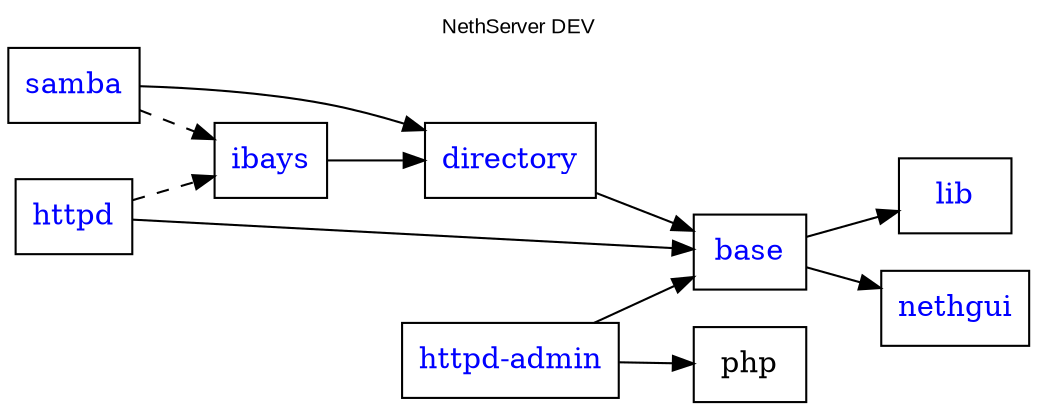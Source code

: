 digraph DEV {
    rankdir = "LR"; compound = true; concentrate = true; fontname = "Arial"; fontnames="svg"; fontsize=10.0; label="NethServer DEV"; labelloc = "t"
    node [shape=rect];
    httpd_admin [fontcolor=blue,label="httpd-admin",URL="http://dev.nethesis.it/projects/nethserver-httpd-admin"];
    base [fontcolor=blue,URL="http://dev.nethesis.it/projects/nethserver-base"];
    directory [fontcolor=blue,URL="http://dev.nethesis.it/projects/nethserver-directory"];    
    samba [fontcolor=blue,URL="http://dev.nethesis.it/projects/nethserver-samba"];    
    ibays [fontcolor=blue,URL="http://dev.nethesis.it/projects/nethserver-ibays"];    
    lib [fontcolor=blue,URL="http://dev.nethesis.it/projects/nethserver-lib"];    
    httpd [fontcolor=blue,URL="http://dev.nethesis.it/projects/nethserver-httpd"];    
    nethgui [fontcolor=blue,URL="http://dev.nethesis.it/projects/nethgui"];    
            
    base -> lib
    base -> nethgui
#    ssh -> base
    directory -> base
    samba -> directory
    ibays -> directory
    httpd -> base
#    hosts -> base
    httpd_admin -> php
    httpd_admin -> base
#    backup -> base
    samba -> ibays [style=dashed];
    httpd -> ibays [style=dashed]; 
#    httpd -> hosts [style=dashed];
}
